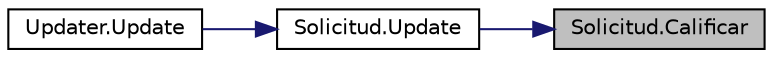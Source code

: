 digraph "Solicitud.Calificar"
{
 // INTERACTIVE_SVG=YES
 // LATEX_PDF_SIZE
  edge [fontname="Helvetica",fontsize="10",labelfontname="Helvetica",labelfontsize="10"];
  node [fontname="Helvetica",fontsize="10",shape=record];
  rankdir="RL";
  Node1 [label="Solicitud.Calificar",height=0.2,width=0.4,color="black", fillcolor="grey75", style="filled", fontcolor="black",tooltip="Método para calificar una oferta"];
  Node1 -> Node2 [dir="back",color="midnightblue",fontsize="10",style="solid",fontname="Helvetica"];
  Node2 [label="Solicitud.Update",height=0.2,width=0.4,color="black", fillcolor="white", style="filled",URL="$classSolicitud.html#a1c7e7e17d1549d2b6618a14a6b4e2c5d",tooltip="Método para actualizar una calificación en caso que se haga dentro del plazo. Si excede la fecha lími..."];
  Node2 -> Node3 [dir="back",color="midnightblue",fontsize="10",style="solid",fontname="Helvetica"];
  Node3 [label="Updater.Update",height=0.2,width=0.4,color="black", fillcolor="white", style="filled",URL="$classUpdater.html#a61857607a7e54b46cb298f2fe37705a1",tooltip=" "];
}
